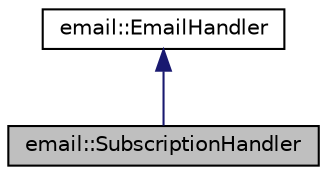 digraph "email::SubscriptionHandler"
{
 // LATEX_PDF_SIZE
  edge [fontname="Helvetica",fontsize="10",labelfontname="Helvetica",labelfontsize="10"];
  node [fontname="Helvetica",fontsize="10",shape=record];
  Node1 [label="email::SubscriptionHandler",height=0.2,width=0.4,color="black", fillcolor="grey75", style="filled", fontcolor="black",tooltip="Email handler for subscriptions."];
  Node2 -> Node1 [dir="back",color="midnightblue",fontsize="10",style="solid",fontname="Helvetica"];
  Node2 [label="email::EmailHandler",height=0.2,width=0.4,color="black", fillcolor="white", style="filled",URL="$classemail_1_1EmailHandler.html",tooltip="Generic email handler."];
}
